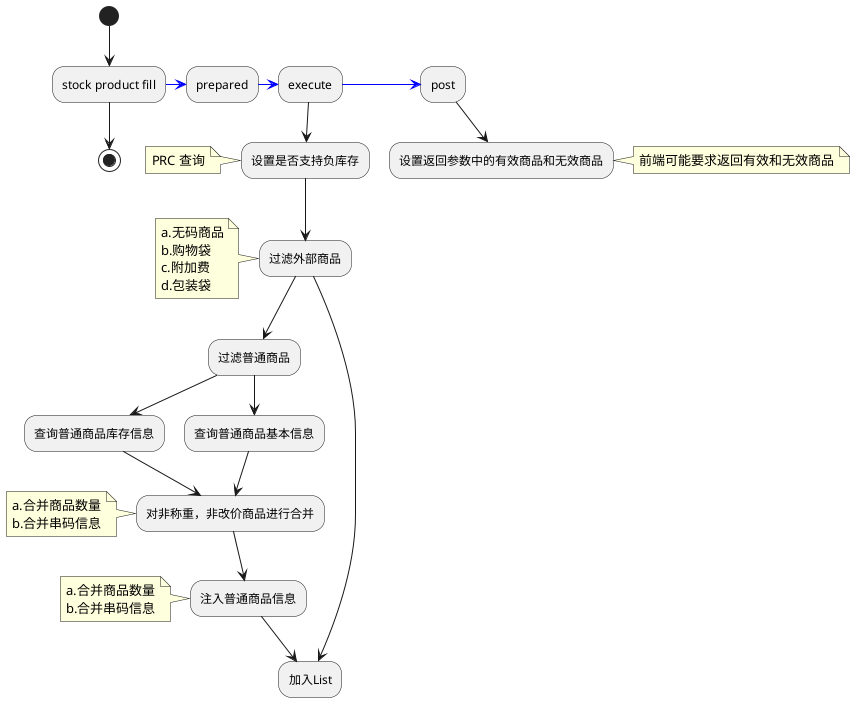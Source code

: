 @startuml
(*)  --> "stock product fill" as spf

spf -[#blue]> prepared

prepared -[#blue]> execute

execute -[#blue]> post

execute --> "设置是否支持负库存"
note left
PRC 查询
end note

--> "过滤外部商品" as hasNoSkuProduct
note left
a.无码商品
b.购物袋
c.附加费
d.包装袋
end note

--> "过滤普通商品" as hasSkuProduct

hasSkuProduct--> "查询普通商品基本信息" as baseInfo
hasSkuProduct--> "查询普通商品库存信息" as stockInfo

baseInfo --> "对非称重，非改价商品进行合并" as mergedItems
stockInfo--> mergedItems
note left
a.合并商品数量
b.合并串码信息
end note

mergedItems --> "注入普通商品信息"
note left
a.合并商品数量
b.合并串码信息
end note

--> "加入List" as finalList
hasNoSkuProduct --> finalList

post --> 设置返回参数中的有效商品和无效商品
note right
前端可能要求返回有效和无效商品
end note
spf --> (*)
@enduml